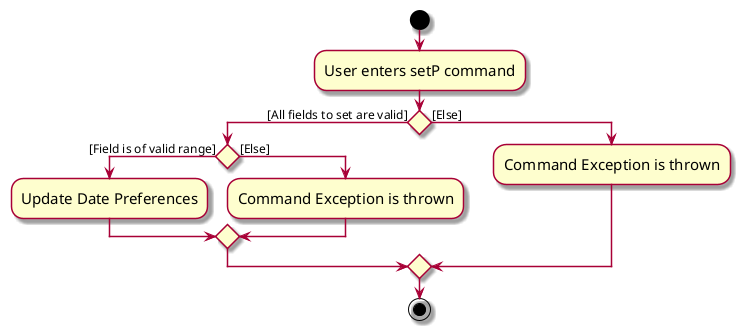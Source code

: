 @startuml
skin rose
skinparam ActivityFontSize 15
skinparam ArrowFontSize 12

start
:User enters setP command;

if () then ([All fields to set are valid])
    if() then ([Field is of valid range])
    :Update Date Preferences;
    else([Else])
    :Command Exception is thrown;
    endif
else ([Else])
    :Command Exception is thrown;
endif

stop
@enduml
